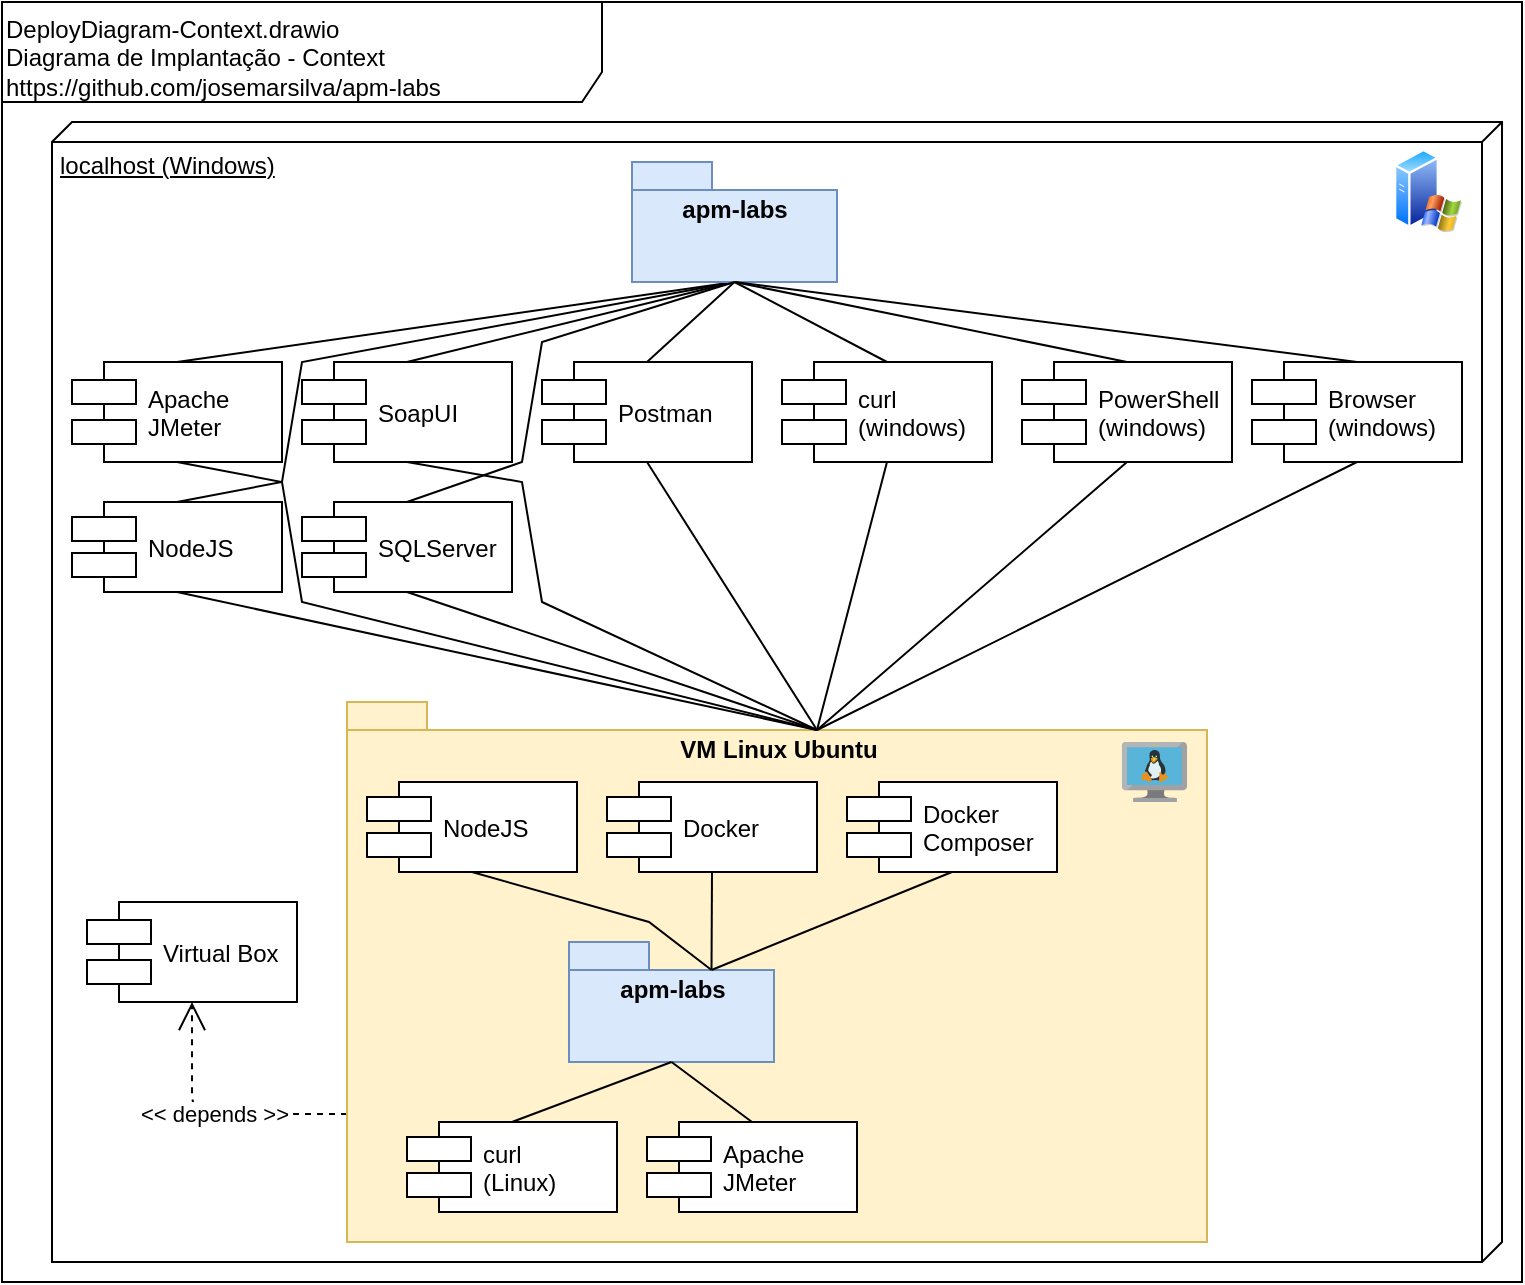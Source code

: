 <mxfile version="13.9.5" type="device"><diagram id="fMGpiNhVeqn0YMsLJxzh" name="Página-1"><mxGraphModel dx="868" dy="534" grid="1" gridSize="10" guides="1" tooltips="1" connect="1" arrows="1" fold="1" page="1" pageScale="1" pageWidth="827" pageHeight="1169" math="0" shadow="0"><root><mxCell id="0"/><mxCell id="1" parent="0"/><mxCell id="6OetropUeBoLzL2Sj7KS-1" value="DeployDiagram-Context.drawio&lt;br&gt;Diagrama de Implantação - Context&lt;br&gt;https://github.com/josemarsilva/apm-labs" style="shape=umlFrame;whiteSpace=wrap;html=1;width=300;height=50;verticalAlign=top;align=left;" parent="1" vertex="1"><mxGeometry x="10" y="10" width="760" height="640" as="geometry"/></mxCell><mxCell id="NNuIQbcpsFkkkyfnrant-1" value="localhost (Windows)" style="verticalAlign=top;align=left;spacingTop=8;spacingLeft=2;spacingRight=12;shape=cube;size=10;direction=south;fontStyle=4;html=1;" parent="1" vertex="1"><mxGeometry x="35" y="70" width="725" height="570" as="geometry"/></mxCell><mxCell id="NNuIQbcpsFkkkyfnrant-2" value="Virtual Box" style="shape=component;align=left;spacingLeft=36;" parent="1" vertex="1"><mxGeometry x="52.5" y="460" width="105" height="50" as="geometry"/></mxCell><mxCell id="NNuIQbcpsFkkkyfnrant-6" value="&amp;lt;&amp;lt; depends &amp;gt;&amp;gt;" style="endArrow=open;endSize=12;dashed=1;html=1;exitX=0;exitY=0;exitDx=0;exitDy=206;exitPerimeter=0;entryX=0.5;entryY=1;entryDx=0;entryDy=0;edgeStyle=orthogonalEdgeStyle;" parent="1" source="u4i4sLer-xebFeN4A04W-1" target="NNuIQbcpsFkkkyfnrant-2" edge="1"><mxGeometry width="160" relative="1" as="geometry"><mxPoint x="204.5" y="440" as="sourcePoint"/><mxPoint x="130.316" y="320" as="targetPoint"/></mxGeometry></mxCell><mxCell id="u4i4sLer-xebFeN4A04W-1" value="VM Linux Ubuntu" style="shape=folder;fontStyle=1;spacingTop=10;tabWidth=40;tabHeight=14;tabPosition=left;html=1;verticalAlign=top;fillColor=#fff2cc;strokeColor=#d6b656;" parent="1" vertex="1"><mxGeometry x="182.5" y="360" width="430" height="270" as="geometry"/></mxCell><mxCell id="u4i4sLer-xebFeN4A04W-2" value="NodeJS" style="shape=component;align=left;spacingLeft=36;" parent="1" vertex="1"><mxGeometry x="192.5" y="400" width="105" height="45" as="geometry"/></mxCell><mxCell id="u4i4sLer-xebFeN4A04W-3" value="Docker" style="shape=component;align=left;spacingLeft=36;" parent="1" vertex="1"><mxGeometry x="312.5" y="400" width="105" height="45" as="geometry"/></mxCell><mxCell id="u4i4sLer-xebFeN4A04W-4" value="Docker &#10;Composer" style="shape=component;align=left;spacingLeft=36;" parent="1" vertex="1"><mxGeometry x="432.5" y="400" width="105" height="45" as="geometry"/></mxCell><mxCell id="lmzbAawt70cSTU9aM-nK-1" value="apm-labs" style="shape=folder;fontStyle=1;spacingTop=10;tabWidth=40;tabHeight=14;tabPosition=left;html=1;verticalAlign=top;fillColor=#dae8fc;strokeColor=#6c8ebf;" parent="1" vertex="1"><mxGeometry x="293.5" y="480" width="102.5" height="60" as="geometry"/></mxCell><mxCell id="lmzbAawt70cSTU9aM-nK-3" value="" style="endArrow=none;startArrow=none;endFill=0;startFill=0;html=1;exitX=0.5;exitY=1;exitDx=0;exitDy=0;entryX=0;entryY=0;entryDx=71.25;entryDy=14;entryPerimeter=0;" parent="1" source="u4i4sLer-xebFeN4A04W-3" target="lmzbAawt70cSTU9aM-nK-1" edge="1"><mxGeometry width="160" relative="1" as="geometry"><mxPoint x="275" y="505" as="sourcePoint"/><mxPoint x="295" y="574" as="targetPoint"/></mxGeometry></mxCell><mxCell id="lmzbAawt70cSTU9aM-nK-4" value="" style="endArrow=none;startArrow=none;endFill=0;startFill=0;html=1;exitX=0.5;exitY=1;exitDx=0;exitDy=0;entryX=0;entryY=0;entryDx=71.25;entryDy=14;entryPerimeter=0;" parent="1" source="u4i4sLer-xebFeN4A04W-4" target="lmzbAawt70cSTU9aM-nK-1" edge="1"><mxGeometry width="160" relative="1" as="geometry"><mxPoint x="395" y="505" as="sourcePoint"/><mxPoint x="311.25" y="574" as="targetPoint"/></mxGeometry></mxCell><mxCell id="NNZBl5WkjfhokOAMAo1q-1" value="Apache&#10;JMeter" style="shape=component;align=left;spacingLeft=36;" parent="1" vertex="1"><mxGeometry x="45" y="190" width="105" height="50" as="geometry"/></mxCell><mxCell id="NNZBl5WkjfhokOAMAo1q-2" value="curl&#10;(Linux)" style="shape=component;align=left;spacingLeft=36;" parent="1" vertex="1"><mxGeometry x="212.5" y="570" width="105" height="45" as="geometry"/></mxCell><mxCell id="NNZBl5WkjfhokOAMAo1q-3" value="SoapUI" style="shape=component;align=left;spacingLeft=36;" parent="1" vertex="1"><mxGeometry x="160" y="190" width="105" height="50" as="geometry"/></mxCell><mxCell id="NNZBl5WkjfhokOAMAo1q-4" value="Apache&#10;JMeter" style="shape=component;align=left;spacingLeft=36;" parent="1" vertex="1"><mxGeometry x="332.5" y="570" width="105" height="45" as="geometry"/></mxCell><mxCell id="NNZBl5WkjfhokOAMAo1q-6" value="" style="endArrow=none;startArrow=none;endFill=0;startFill=0;html=1;exitX=0.5;exitY=1;exitDx=0;exitDy=0;entryX=0;entryY=0;entryDx=71.25;entryDy=14;entryPerimeter=0;rounded=0;" parent="1" source="u4i4sLer-xebFeN4A04W-2" target="lmzbAawt70cSTU9aM-nK-1" edge="1"><mxGeometry width="160" relative="1" as="geometry"><mxPoint x="395" y="505" as="sourcePoint"/><mxPoint x="303.75" y="554" as="targetPoint"/><Array as="points"><mxPoint x="333.5" y="470"/></Array></mxGeometry></mxCell><mxCell id="NNZBl5WkjfhokOAMAo1q-7" value="" style="endArrow=none;startArrow=none;endFill=0;startFill=0;html=1;exitX=0.5;exitY=1;exitDx=0;exitDy=0;entryX=0.5;entryY=0;entryDx=0;entryDy=0;exitPerimeter=0;" parent="1" source="lmzbAawt70cSTU9aM-nK-1" target="NNZBl5WkjfhokOAMAo1q-2" edge="1"><mxGeometry width="160" relative="1" as="geometry"><mxPoint x="275" y="505" as="sourcePoint"/><mxPoint x="303.75" y="554" as="targetPoint"/></mxGeometry></mxCell><mxCell id="NNZBl5WkjfhokOAMAo1q-8" value="" style="endArrow=none;startArrow=none;endFill=0;startFill=0;html=1;entryX=0.5;entryY=0;entryDx=0;entryDy=0;exitX=0.5;exitY=1;exitDx=0;exitDy=0;exitPerimeter=0;" parent="1" source="lmzbAawt70cSTU9aM-nK-1" target="NNZBl5WkjfhokOAMAo1q-4" edge="1"><mxGeometry width="160" relative="1" as="geometry"><mxPoint x="283.75" y="600" as="sourcePoint"/><mxPoint x="275" y="650" as="targetPoint"/></mxGeometry></mxCell><mxCell id="NNZBl5WkjfhokOAMAo1q-9" value="curl&#10;(windows)" style="shape=component;align=left;spacingLeft=36;" parent="1" vertex="1"><mxGeometry x="400" y="190" width="105" height="50" as="geometry"/></mxCell><mxCell id="NNZBl5WkjfhokOAMAo1q-10" value="" style="endArrow=none;startArrow=none;endFill=0;startFill=0;html=1;exitX=0.5;exitY=1;exitDx=0;exitDy=0;entryX=0;entryY=0;entryDx=235;entryDy=14;entryPerimeter=0;rounded=0;" parent="1" source="NNZBl5WkjfhokOAMAo1q-1" target="u4i4sLer-xebFeN4A04W-1" edge="1"><mxGeometry width="160" relative="1" as="geometry"><mxPoint x="427.5" y="425" as="sourcePoint"/><mxPoint x="216.25" y="474" as="targetPoint"/><Array as="points"><mxPoint x="150" y="250"/><mxPoint x="160" y="310"/></Array></mxGeometry></mxCell><mxCell id="NNZBl5WkjfhokOAMAo1q-11" value="" style="endArrow=none;startArrow=none;endFill=0;startFill=0;html=1;exitX=0.5;exitY=1;exitDx=0;exitDy=0;entryX=0;entryY=0;entryDx=235;entryDy=14;entryPerimeter=0;rounded=0;" parent="1" source="NNZBl5WkjfhokOAMAo1q-3" target="u4i4sLer-xebFeN4A04W-1" edge="1"><mxGeometry width="160" relative="1" as="geometry"><mxPoint x="307.5" y="270" as="sourcePoint"/><mxPoint x="340" y="354" as="targetPoint"/><Array as="points"><mxPoint x="270" y="250"/><mxPoint x="280" y="310"/></Array></mxGeometry></mxCell><mxCell id="NNZBl5WkjfhokOAMAo1q-12" value="" style="endArrow=none;startArrow=none;endFill=0;startFill=0;html=1;exitX=0.5;exitY=1;exitDx=0;exitDy=0;entryX=0;entryY=0;entryDx=235;entryDy=14;entryPerimeter=0;rounded=0;" parent="1" source="NNZBl5WkjfhokOAMAo1q-9" target="u4i4sLer-xebFeN4A04W-1" edge="1"><mxGeometry width="160" relative="1" as="geometry"><mxPoint x="418.5" y="270" as="sourcePoint"/><mxPoint x="340" y="354" as="targetPoint"/></mxGeometry></mxCell><mxCell id="sU54DYiHVUZqzpJf_cmD-1" value="Postman" style="shape=component;align=left;spacingLeft=36;" parent="1" vertex="1"><mxGeometry x="280" y="190" width="105" height="50" as="geometry"/></mxCell><mxCell id="sU54DYiHVUZqzpJf_cmD-2" value="NodeJS" style="shape=component;align=left;spacingLeft=36;" parent="1" vertex="1"><mxGeometry x="45" y="260" width="105" height="45" as="geometry"/></mxCell><mxCell id="sU54DYiHVUZqzpJf_cmD-4" value="" style="endArrow=none;startArrow=none;endFill=0;startFill=0;html=1;exitX=0.5;exitY=0;exitDx=0;exitDy=0;entryX=0.5;entryY=1;entryDx=0;entryDy=0;entryPerimeter=0;rounded=0;" parent="1" source="sU54DYiHVUZqzpJf_cmD-2" target="sU54DYiHVUZqzpJf_cmD-12" edge="1"><mxGeometry width="160" relative="1" as="geometry"><mxPoint x="327.5" y="230" as="sourcePoint"/><mxPoint x="313.5" y="127" as="targetPoint"/><Array as="points"><mxPoint x="150" y="250"/><mxPoint x="160" y="190"/></Array></mxGeometry></mxCell><mxCell id="sU54DYiHVUZqzpJf_cmD-5" value="" style="endArrow=none;startArrow=none;endFill=0;startFill=0;html=1;exitX=0.5;exitY=0;exitDx=0;exitDy=0;entryX=0.5;entryY=1;entryDx=0;entryDy=0;entryPerimeter=0;rounded=0;" parent="1" source="NNZBl5WkjfhokOAMAo1q-1" target="sU54DYiHVUZqzpJf_cmD-12" edge="1"><mxGeometry width="160" relative="1" as="geometry"><mxPoint x="275" y="131" as="sourcePoint"/><mxPoint x="364.75" y="150" as="targetPoint"/></mxGeometry></mxCell><mxCell id="sU54DYiHVUZqzpJf_cmD-6" value="" style="endArrow=none;startArrow=none;endFill=0;startFill=0;html=1;exitX=0.5;exitY=0;exitDx=0;exitDy=0;entryX=0.5;entryY=1;entryDx=0;entryDy=0;entryPerimeter=0;rounded=0;" parent="1" source="NNZBl5WkjfhokOAMAo1q-3" target="sU54DYiHVUZqzpJf_cmD-12" edge="1"><mxGeometry width="160" relative="1" as="geometry"><mxPoint x="217.5" y="180" as="sourcePoint"/><mxPoint x="364.75" y="150" as="targetPoint"/></mxGeometry></mxCell><mxCell id="sU54DYiHVUZqzpJf_cmD-7" value="" style="endArrow=none;startArrow=none;endFill=0;startFill=0;html=1;exitX=0.5;exitY=0;exitDx=0;exitDy=0;entryX=0.5;entryY=1;entryDx=0;entryDy=0;entryPerimeter=0;rounded=0;" parent="1" source="sU54DYiHVUZqzpJf_cmD-1" target="sU54DYiHVUZqzpJf_cmD-12" edge="1"><mxGeometry width="160" relative="1" as="geometry"><mxPoint x="327.5" y="180" as="sourcePoint"/><mxPoint x="364.75" y="150" as="targetPoint"/></mxGeometry></mxCell><mxCell id="sU54DYiHVUZqzpJf_cmD-8" value="" style="endArrow=none;startArrow=none;endFill=0;startFill=0;html=1;exitX=0.5;exitY=0;exitDx=0;exitDy=0;entryX=0.5;entryY=1;entryDx=0;entryDy=0;entryPerimeter=0;rounded=0;" parent="1" source="NNZBl5WkjfhokOAMAo1q-9" target="sU54DYiHVUZqzpJf_cmD-12" edge="1"><mxGeometry width="160" relative="1" as="geometry"><mxPoint x="437.5" y="180" as="sourcePoint"/><mxPoint x="364.75" y="150" as="targetPoint"/></mxGeometry></mxCell><mxCell id="sU54DYiHVUZqzpJf_cmD-10" value="" style="aspect=fixed;perimeter=ellipsePerimeter;html=1;align=center;shadow=0;dashed=0;spacingTop=3;image;image=img/lib/active_directory/windows_server_2.svg;" parent="1" vertex="1"><mxGeometry x="706" y="83" width="34" height="42.5" as="geometry"/></mxCell><mxCell id="sU54DYiHVUZqzpJf_cmD-11" value="" style="aspect=fixed;html=1;points=[];align=center;image;fontSize=12;image=img/lib/mscae/VM_Linux.svg;" parent="1" vertex="1"><mxGeometry x="569.89" y="380" width="32.61" height="30" as="geometry"/></mxCell><mxCell id="sU54DYiHVUZqzpJf_cmD-12" value="apm-labs" style="shape=folder;fontStyle=1;spacingTop=10;tabWidth=40;tabHeight=14;tabPosition=left;html=1;verticalAlign=top;fillColor=#dae8fc;strokeColor=#6c8ebf;" parent="1" vertex="1"><mxGeometry x="325" y="90" width="102.5" height="60" as="geometry"/></mxCell><mxCell id="a4nkBv4AK6X5KvKQNP9X-1" value="PowerShell&#10;(windows)" style="shape=component;align=left;spacingLeft=36;" parent="1" vertex="1"><mxGeometry x="520" y="190" width="105" height="50" as="geometry"/></mxCell><mxCell id="a4nkBv4AK6X5KvKQNP9X-2" value="" style="endArrow=none;startArrow=none;endFill=0;startFill=0;html=1;exitX=0.5;exitY=0;exitDx=0;exitDy=0;entryX=0.5;entryY=1;entryDx=0;entryDy=0;entryPerimeter=0;rounded=0;" parent="1" source="a4nkBv4AK6X5KvKQNP9X-1" target="sU54DYiHVUZqzpJf_cmD-12" edge="1"><mxGeometry width="160" relative="1" as="geometry"><mxPoint x="442.5" y="200" as="sourcePoint"/><mxPoint x="386.25" y="160" as="targetPoint"/></mxGeometry></mxCell><mxCell id="a4nkBv4AK6X5KvKQNP9X-3" value="" style="endArrow=none;startArrow=none;endFill=0;startFill=0;html=1;exitX=0.5;exitY=1;exitDx=0;exitDy=0;entryX=0;entryY=0;entryDx=235;entryDy=14;entryPerimeter=0;rounded=0;" parent="1" source="a4nkBv4AK6X5KvKQNP9X-1" target="u4i4sLer-xebFeN4A04W-1" edge="1"><mxGeometry width="160" relative="1" as="geometry"><mxPoint x="442.5" y="250" as="sourcePoint"/><mxPoint x="420" y="304" as="targetPoint"/></mxGeometry></mxCell><mxCell id="a4nkBv4AK6X5KvKQNP9X-4" value="" style="endArrow=none;startArrow=none;endFill=0;startFill=0;html=1;exitX=0.5;exitY=1;exitDx=0;exitDy=0;entryX=0;entryY=0;entryDx=235;entryDy=14;entryPerimeter=0;rounded=0;" parent="1" source="sU54DYiHVUZqzpJf_cmD-1" edge="1" target="u4i4sLer-xebFeN4A04W-1"><mxGeometry width="160" relative="1" as="geometry"><mxPoint x="442.5" y="250" as="sourcePoint"/><mxPoint x="405" y="295" as="targetPoint"/></mxGeometry></mxCell><mxCell id="ZcF8zC_oKckUWxsgHeEG-1" value="Browser&#10;(windows)" style="shape=component;align=left;spacingLeft=36;" parent="1" vertex="1"><mxGeometry x="635" y="190" width="105" height="50" as="geometry"/></mxCell><mxCell id="ZcF8zC_oKckUWxsgHeEG-2" value="" style="endArrow=none;startArrow=none;endFill=0;startFill=0;html=1;exitX=0.5;exitY=0;exitDx=0;exitDy=0;entryX=0.5;entryY=1;entryDx=0;entryDy=0;entryPerimeter=0;rounded=0;" parent="1" source="ZcF8zC_oKckUWxsgHeEG-1" target="sU54DYiHVUZqzpJf_cmD-12" edge="1"><mxGeometry width="160" relative="1" as="geometry"><mxPoint x="552.5" y="200" as="sourcePoint"/><mxPoint x="386.25" y="160" as="targetPoint"/></mxGeometry></mxCell><mxCell id="ZcF8zC_oKckUWxsgHeEG-3" value="" style="endArrow=none;startArrow=none;endFill=0;startFill=0;html=1;exitX=0.5;exitY=1;exitDx=0;exitDy=0;entryX=0;entryY=0;entryDx=235;entryDy=14;entryPerimeter=0;rounded=0;" parent="1" source="ZcF8zC_oKckUWxsgHeEG-1" target="u4i4sLer-xebFeN4A04W-1" edge="1"><mxGeometry width="160" relative="1" as="geometry"><mxPoint x="552.5" y="250" as="sourcePoint"/><mxPoint x="420" y="304" as="targetPoint"/></mxGeometry></mxCell><mxCell id="_Cxifs8oZ3OsYneCd__j-1" value="SQLServer" style="shape=component;align=left;spacingLeft=36;" vertex="1" parent="1"><mxGeometry x="160" y="260" width="105" height="45" as="geometry"/></mxCell><mxCell id="_Cxifs8oZ3OsYneCd__j-2" value="" style="endArrow=none;startArrow=none;endFill=0;startFill=0;html=1;exitX=0.5;exitY=0;exitDx=0;exitDy=0;entryX=0.5;entryY=1;entryDx=0;entryDy=0;entryPerimeter=0;rounded=0;" edge="1" parent="1" source="_Cxifs8oZ3OsYneCd__j-1" target="sU54DYiHVUZqzpJf_cmD-12"><mxGeometry width="160" relative="1" as="geometry"><mxPoint x="107.5" y="270" as="sourcePoint"/><mxPoint x="386.25" y="160" as="targetPoint"/><Array as="points"><mxPoint x="270" y="240"/><mxPoint x="280" y="180"/></Array></mxGeometry></mxCell><mxCell id="_Cxifs8oZ3OsYneCd__j-3" value="" style="endArrow=none;startArrow=none;endFill=0;startFill=0;html=1;exitX=0.5;exitY=1;exitDx=0;exitDy=0;rounded=0;entryX=0;entryY=0;entryDx=235;entryDy=14;entryPerimeter=0;" edge="1" parent="1" source="sU54DYiHVUZqzpJf_cmD-2" target="u4i4sLer-xebFeN4A04W-1"><mxGeometry width="160" relative="1" as="geometry"><mxPoint x="107.5" y="250" as="sourcePoint"/><mxPoint x="420" y="370" as="targetPoint"/></mxGeometry></mxCell><mxCell id="_Cxifs8oZ3OsYneCd__j-4" value="" style="endArrow=none;startArrow=none;endFill=0;startFill=0;html=1;exitX=0.5;exitY=1;exitDx=0;exitDy=0;rounded=0;entryX=0;entryY=0;entryDx=235;entryDy=14;entryPerimeter=0;" edge="1" parent="1" source="_Cxifs8oZ3OsYneCd__j-1" target="u4i4sLer-xebFeN4A04W-1"><mxGeometry width="160" relative="1" as="geometry"><mxPoint x="107.5" y="315" as="sourcePoint"/><mxPoint x="427.5" y="384" as="targetPoint"/></mxGeometry></mxCell></root></mxGraphModel></diagram></mxfile>